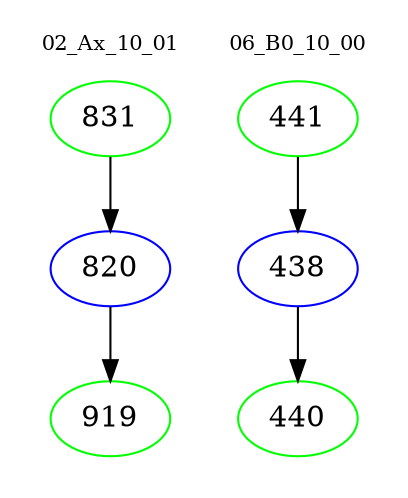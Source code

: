 digraph{
subgraph cluster_0 {
color = white
label = "02_Ax_10_01";
fontsize=10;
T0_831 [label="831", color="green"]
T0_831 -> T0_820 [color="black"]
T0_820 [label="820", color="blue"]
T0_820 -> T0_919 [color="black"]
T0_919 [label="919", color="green"]
}
subgraph cluster_1 {
color = white
label = "06_B0_10_00";
fontsize=10;
T1_441 [label="441", color="green"]
T1_441 -> T1_438 [color="black"]
T1_438 [label="438", color="blue"]
T1_438 -> T1_440 [color="black"]
T1_440 [label="440", color="green"]
}
}
